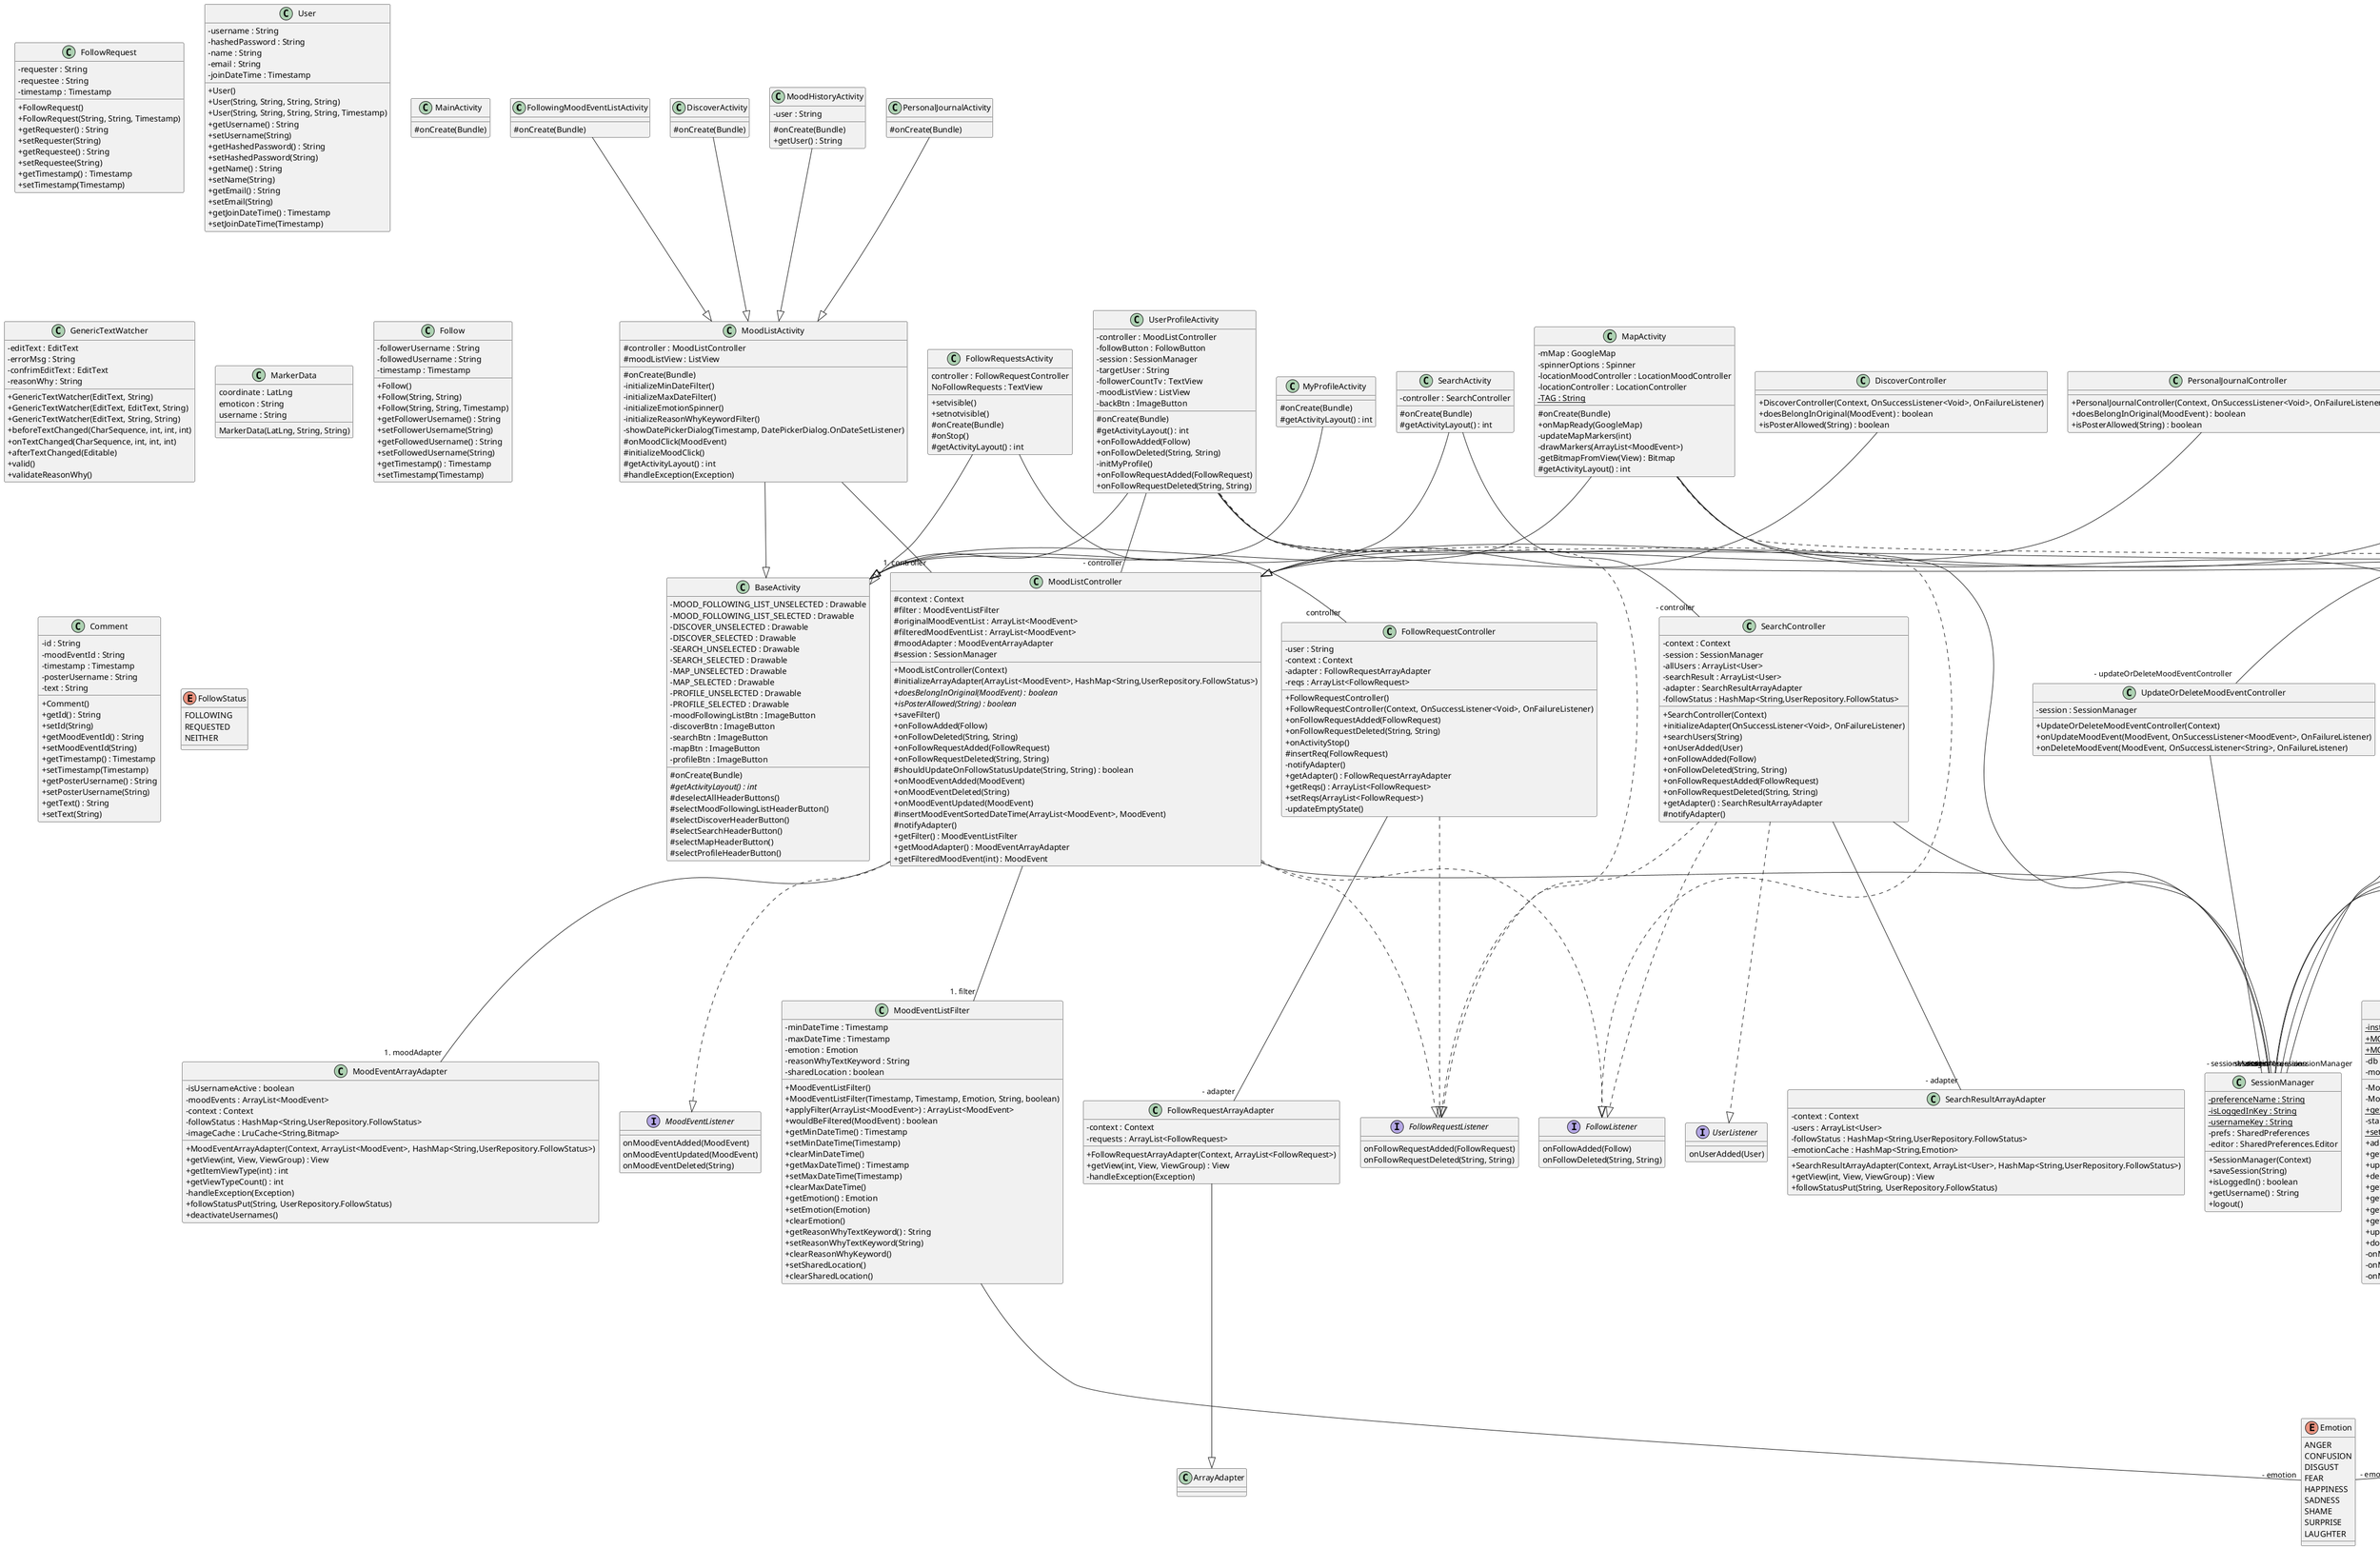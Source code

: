 @startuml
skinparam classAttributeIconSize 0

class FollowingMoodEventListActivity {
    # onCreate(Bundle)
}

FollowingMoodEventListActivity --|> MoodListActivity
class LocationController {
    - activity : Activity
    - fusedLocationProviderClient : FusedLocationProviderClient
    - permissionLauncher : ActivityResultLauncher<String>
    - locationCallback : LocationCallback
    + LocationController(Activity)
    + getCurrentLocation(LocationCallback)
    - fetchLocationInternal()
}

class UserRepository {
    - {static} instance : UserRepository
    - db : FirebaseFirestore
    + {static} USER_COLLECTION : String
    - usersRef : CollectionReference
    - UserRepository()
    + UserRepository(FirebaseFirestore)
    + {static} getInstance() : UserRepository
    + {static} setInstanceForTesting(FirebaseFirestore)
    - startListening()
    + addUser(User, OnSuccessListener<User>, OnFailureListener)
    + doesUserExist(String, OnSuccessListener<User>, OnFailureListener)
    + getUser(String, OnSuccessListener<User>, OnFailureListener)
    + getFollowing(String, OnSuccessListener<ArrayList<String>>, OnFailureListener)
    + getFollowingMoodList(ArrayList<String>, OnSuccessListener<ArrayList<MoodEvent>>, OnFailureListener)
    + getFollowedPublicMoodEventsWithLocation(String, OnSuccessListener<ArrayList<MoodEvent>>, OnFailureListener)
    + getFollowStatusHashMap(String, OnSuccessListener<HashMap<String,FollowStatus>>, OnFailureListener)
    + getFollowerCount(String, OnSuccessListener<Integer>, OnFailureListener)
    + getAllUsers(OnSuccessListener<ArrayList<User>>, OnFailureListener)
    + getMostRecentEmotionFrom(String, OnSuccessListener<Emotion>, OnFailureListener)
    - onUserAdded(User)
}
UserRepository --|> GenericRepository

class FollowRequestsActivity {
    controller : FollowRequestController
    NoFollowRequests : TextView
    + setvisible()
    + setnotvisible()
    # onCreate(Bundle)
    # onStop()
    # getActivityLayout() : int
}
FollowRequestsActivity --|> BaseActivity

class UpdateOrDeleteMoodEventController {
    - session : SessionManager
    + UpdateOrDeleteMoodEventController(Context)
    + onUpdateMoodEvent(MoodEvent, OnSuccessListener<MoodEvent>, OnFailureListener)
    + onDeleteMoodEvent(MoodEvent, OnSuccessListener<String>, OnFailureListener)
}

class MoodEventArrayAdapter {
    - isUsernameActive : boolean
    - moodEvents : ArrayList<MoodEvent>
    - context : Context
    - followStatus : HashMap<String,UserRepository.FollowStatus>
    - imageCache : LruCache<String,Bitmap>
    + MoodEventArrayAdapter(Context, ArrayList<MoodEvent>, HashMap<String,UserRepository.FollowStatus>)
    + getView(int, View, ViewGroup) : View
    + getItemViewType(int) : int
    + getViewTypeCount() : int
    - handleException(Exception)
    + followStatusPut(String, UserRepository.FollowStatus)
    + deactivateUsernames()
}

class AddMoodController {
    - loggedInUser : String
    - context : Context
    + AddMoodController()
    + AddMoodController(Context)
    + onSubmitMood(MoodEvent, Uri, OnSuccessListener<MoodEvent>, OnFailureListener)
    - getImageSize(Uri) : long
    + setLoggedInUser(String)
}

class CommentArrayAdapter {
    - context : Context
    - commentsForMoodEvent : ArrayList<Comment>
    + CommentArrayAdapter(Context, ArrayList<Comment>)
    + getView(int, View, ViewGroup) : View
}

class DiscoverController {
    + DiscoverController(Context, OnSuccessListener<Void>, OnFailureListener)
    + doesBelongInOriginal(MoodEvent) : boolean
    + isPosterAllowed(String) : boolean
}
DiscoverController --|> MoodListController

class EnhancedMoodActivity {
    - imageCache : LruCache<String,Bitmap>
    - border : LinearLayout
    - location : GeoPoint
    - backButton : ImageButton
    - commentButton : Button
    - posterUsername : TextView
    - emoticon : TextView
    - dateTime : TextView
    - controller : CommentController
    - locationTextView : TextView
    - socialSituation : TextView
    - moodText : TextView
    - editButton : ImageButton
    - sessionManager : SessionManager
    - photoImgView : ImageView
    - newComment : EditText
    - moodEventId : String
    - currentMoodEvent : MoodEvent
    # onCreate(Bundle)
    - handleException(Exception)
    # onResume()
    - setUI()
}

class BaseActivity {
    - MOOD_FOLLOWING_LIST_UNSELECTED : Drawable
    - MOOD_FOLLOWING_LIST_SELECTED : Drawable
    - DISCOVER_UNSELECTED : Drawable
    - DISCOVER_SELECTED : Drawable
    - SEARCH_UNSELECTED : Drawable
    - SEARCH_SELECTED : Drawable
    - MAP_UNSELECTED : Drawable
    - MAP_SELECTED : Drawable
    - PROFILE_UNSELECTED : Drawable
    - PROFILE_SELECTED : Drawable
    - moodFollowingListBtn : ImageButton
    - discoverBtn : ImageButton
    - searchBtn : ImageButton
    - mapBtn : ImageButton
    - profileBtn : ImageButton
    # onCreate(Bundle)
    # {abstract} getActivityLayout() : int
    # deselectAllHeaderButtons()
    # selectMoodFollowingListHeaderButton()
    # selectDiscoverHeaderButton()
    # selectSearchHeaderButton()
    # selectMapHeaderButton()
    # selectProfileHeaderButton()
}

class LoginActivity {
    - usernameEditText : EditText
    - loginController : LoginController
    # onCreate(Bundle)
    - loginUser()
}

class FollowRequestRepository {
    - {static} instance : FollowRequestRepository
    + {static} FOLLOW_REQ_COLLECTION : String
    - db : FirebaseFirestore
    - followReqsRef : CollectionReference
    - FollowRequestRepository()
    - FollowRequestRepository(FirebaseFirestore)
    + {static} getInstance() : FollowRequestRepository
    + {static} setInstanceForTesting(FirebaseFirestore)
    + addFollowRequest(FollowRequest, OnSuccessListener<FollowRequest>, OnFailureListener)
    + getFollowRequest(String, String, OnSuccessListener<FollowRequest>, OnFailureListener)
    + deleteFollowRequest(String, String, OnSuccessListener<Void>, OnFailureListener)
    + didRequest(String, String, OnSuccessListener<Boolean>, OnFailureListener)
    + acceptRequest(FollowRequest, OnSuccessListener<Follow>, OnFailureListener)
    + getAllRequestsTo(String, OnSuccessListener<ArrayList<FollowRequest>>, OnFailureListener)
    + getAllRequestsFrom(String, OnSuccessListener<ArrayList<FollowRequest>>, OnFailureListener)
    - getCompoundId(String, String) : String
    - onFollowRequestAdded(FollowRequest)
    - onFollowRequestDeleted(String, String)
}
FollowRequestRepository --|> GenericRepository

class FollowRequestController {
    - user : String
    - context : Context
    - adapter : FollowRequestArrayAdapter
    - reqs : ArrayList<FollowRequest>
    + FollowRequestController()
    + FollowRequestController(Context, OnSuccessListener<Void>, OnFailureListener)
    + onFollowRequestAdded(FollowRequest)
    + onFollowRequestDeleted(String, String)
    + onActivityStop()
    # insertReq(FollowRequest)
    - notifyAdapter()
    + getAdapter() : FollowRequestArrayAdapter
    + getReqs() : ArrayList<FollowRequest>
    + setReqs(ArrayList<FollowRequest>)
    - updateEmptyState()
}
FollowRequestController ..|> FollowRequestListener

class FollowRequest {
    - requester : String
    - requestee : String
    - timestamp : Timestamp
    + FollowRequest()
    + FollowRequest(String, String, Timestamp)
    + getRequester() : String
    + setRequester(String)
    + getRequestee() : String
    + setRequestee(String)
    + getTimestamp() : Timestamp
    + setTimestamp(Timestamp)
}

class UserProfileActivity {
    - controller : MoodListController
    - followButton : FollowButton
    - session : SessionManager
    - targetUser : String
    - followerCountTv : TextView
    - moodListView : ListView
    - backBtn : ImageButton
    # onCreate(Bundle)
    # getActivityLayout() : int
    + onFollowAdded(Follow)
    + onFollowDeleted(String, String)
    - initMyProfile()
    + onFollowRequestAdded(FollowRequest)
    + onFollowRequestDeleted(String, String)
}
UserProfileActivity ..|> FollowListener
UserProfileActivity ..|> FollowRequestListener
UserProfileActivity --|> BaseActivity

class MyProfileActivity {
    # onCreate(Bundle)
    # getActivityLayout() : int
}
MyProfileActivity --|> BaseActivity

class MoodAddActivity {
    - {static} TAG : String
    SELECT_PICTURE : int
    - addMoodController : AddMoodController
    - spinnerMood : Spinner
    - checkShareLocation : CheckBox
    - etReasonWhyText : EditText
    - datePicked : EditText
    - selectedImageUri : Uri
    - privateCheckBox : CheckBox
    - btnSubmit : Button
    - btnInsertImage : ImageButton
    - session : SessionManager
    - socialSituation : SocialSituation
    - locationController : LocationController
    # onCreate(Bundle)
    - initializeBorderColors()
    - showDatePickerDialog(EditText)
    - images()
    + onActivityResult(int, int, Intent)
    - submitMood(MoodEvent)
    - makeSocialSpinner()
}

class DiscoverActivity {
    # onCreate(Bundle)
}
DiscoverActivity --|> MoodListActivity

class FollowRepository {
    - {static} instance : FollowRepository
    + {static} FOLLOW_COLLECTION : String
    - db : FirebaseFirestore
    - followsRef : CollectionReference
    - FollowRepository()
    - FollowRepository(FirebaseFirestore)
    + {static} getInstance() : FollowRepository
    + {static} setInstanceForTesting(FirebaseFirestore)
    + addFollow(Follow, OnSuccessListener<Follow>, OnFailureListener)
    + getFollow(String, String, OnSuccessListener<Follow>, OnFailureListener)
    + deleteFollow(String, String, OnSuccessListener<Void>, OnFailureListener)
    + isFollowing(String, String, OnSuccessListener<Boolean>, OnFailureListener)
    + {static} getCompoundId(String, String) : String
    - onFollowAdded(Follow)
    - onFollowDeleted(String, String)
}
FollowRepository --|> GenericRepository

class User {
    - username : String
    - hashedPassword : String
    - name : String
    - email : String
    - joinDateTime : Timestamp
    + User()
    + User(String, String, String, String)
    + User(String, String, String, String, Timestamp)
    + getUsername() : String
    + setUsername(String)
    + getHashedPassword() : String
    + setHashedPassword(String)
    + getName() : String
    + setName(String)
    + getEmail() : String
    + setEmail(String)
    + getJoinDateTime() : Timestamp
    + setJoinDateTime(Timestamp)
}

class MoodEventListFilter {
    - minDateTime : Timestamp
    - maxDateTime : Timestamp
    - emotion : Emotion
    - reasonWhyTextKeyword : String
    - sharedLocation : boolean
    + MoodEventListFilter()
    + MoodEventListFilter(Timestamp, Timestamp, Emotion, String, boolean)
    + applyFilter(ArrayList<MoodEvent>) : ArrayList<MoodEvent>
    + wouldBeFiltered(MoodEvent) : boolean
    + getMinDateTime() : Timestamp
    + setMinDateTime(Timestamp)
    + clearMinDateTime()
    + getMaxDateTime() : Timestamp
    + setMaxDateTime(Timestamp)
    + clearMaxDateTime()
    + getEmotion() : Emotion
    + setEmotion(Emotion)
    + clearEmotion()
    + getReasonWhyTextKeyword() : String
    + setReasonWhyTextKeyword(String)
    + clearReasonWhyKeyword()
    + setSharedLocation()
    + clearSharedLocation()
}

class SearchController {
    - context : Context
    - session : SessionManager
    - allUsers : ArrayList<User>
    - searchResult : ArrayList<User>
    - adapter : SearchResultArrayAdapter
    - followStatus : HashMap<String,UserRepository.FollowStatus>
    + SearchController(Context)
    + initializeAdapter(OnSuccessListener<Void>, OnFailureListener)
    + searchUsers(String)
    + onUserAdded(User)
    + onFollowAdded(Follow)
    + onFollowDeleted(String, String)
    + onFollowRequestAdded(FollowRequest)
    + onFollowRequestDeleted(String, String)
    + getAdapter() : SearchResultArrayAdapter
    # notifyAdapter()
}
SearchController ..|> UserListener
SearchController ..|> FollowListener
SearchController ..|> FollowRequestListener

class MainActivity {
    # onCreate(Bundle)
}

class CommentController {
    - commenter : String
    - context : Context
    - commentArrayAdapter : CommentArrayAdapter
    - commentsList : ArrayList<Comment>
    - moodEventToComment : MoodEvent
    + CommentController()
    + CommentController(MoodEvent, Context, OnSuccessListener<Void>, OnFailureListener)
    + onCommentAdded(Comment)
    - notifyAdapter()
    + getAdapter() : CommentArrayAdapter
    + addComment(String)
}
CommentController ..|> CommentListener

class MoodEventRepository {
    - {static} instance : MoodEventRepository
    + {static} MOOD_EVENT_COLLECTION : String
    + {static} MOOD_PHOTO_STORAGE_NAME : String
    - db : FirebaseFirestore
    - moodEventRef : CollectionReference
    - MoodEventRepository()
    - MoodEventRepository(FirebaseFirestore)
    + {static} getInstance() : MoodEventRepository
    - startListening()
    + {static} setInstanceForTesting(FirebaseFirestore)
    + addMoodEvent(MoodEvent, OnSuccessListener<MoodEvent>, OnFailureListener)
    + getMoodEvent(String, OnSuccessListener<MoodEvent>, OnFailureListener)
    + updateMoodEvent(MoodEvent, OnSuccessListener<MoodEvent>, OnFailureListener)
    + deleteMoodEvent(String, OnSuccessListener<String>, OnFailureListener)
    + getAllPublicMoodEvents(OnSuccessListener<ArrayList<MoodEvent>>, OnFailureListener)
    + getAllPublicMoodEventsFrom(String, OnSuccessListener<ArrayList<MoodEvent>>, OnFailureListener)
    + getRecentPublicMoodEventsFrom(String, OnSuccessListener<ArrayList<MoodEvent>>, OnFailureListener)
    + getAllPrivateMoodEventsFrom(String, OnSuccessListener<ArrayList<MoodEvent>>, OnFailureListener)
    + uploadAndAttachImage(MoodEvent, Uri, OnSuccessListener<MoodEvent>, OnFailureListener)
    + downloadImage(String, OnSuccessListener<Bitmap>, OnFailureListener)
    - onMoodEventAdded(MoodEvent)
    - onMoodEventUpdated(MoodEvent)
    - onMoodEventDeleted(String)
}
MoodEventRepository --|> GenericRepository

class CommentRepository {
    + {static} COMMENT_COLLECTION : String
    - {static} instance : CommentRepository
    - db : FirebaseFirestore
    - commentsRef : CollectionReference
    - CommentRepository()
    - CommentRepository(FirebaseFirestore)
    + {static} getInstance() : CommentRepository
    + {static} setInstanceForTesting(FirebaseFirestore)
    - startListening()
    + addComment(Comment, OnSuccessListener<Comment>, OnFailureListener)
    + getAllCommentsFromMood(String, OnSuccessListener<ArrayList<Comment>>, OnFailureListener)
    - onCommentAdded(Comment)
}
CommentRepository --|> GenericRepository

class GenericTextWatcher {
    - editText : EditText
    - errorMsg : String
    - confrimEditText : EditText
    - reasonWhy : String
    + GenericTextWatcher(EditText, String)
    + GenericTextWatcher(EditText, EditText, String)
    + GenericTextWatcher(EditText, String, String)
    + beforeTextChanged(CharSequence, int, int, int)
    + onTextChanged(CharSequence, int, int, int)
    + afterTextChanged(Editable)
    + valid()
    + validateReasonWhy()
}

class MoodHistoryActivity {
    - user : String
    # onCreate(Bundle)
    + getUser() : String
}
MoodHistoryActivity --|> MoodListActivity

class MoodListActivity {
    # controller : MoodListController
    # moodListView : ListView
    # onCreate(Bundle)
    - initializeMinDateFilter()
    - initializeMaxDateFilter()
    - initializeEmotionSpinner()
    - initializeReasonWhyKeywordFilter()
    - showDatePickerDialog(Timestamp, DatePickerDialog.OnDateSetListener)
    # onMoodClick(MoodEvent)
    # initializeMoodClick()
    # getActivityLayout() : int
    # handleException(Exception)
}
MoodListActivity --|> BaseActivity

class FollowRequestArrayAdapter {
    - context : Context
    - requests : ArrayList<FollowRequest>
    + FollowRequestArrayAdapter(Context, ArrayList<FollowRequest>)
    + getView(int, View, ViewGroup) : View
    - handleException(Exception)
}

FollowRequestArrayAdapter --|> ArrayAdapter
class MapActivity {
    - mMap : GoogleMap
    - spinnerOptions : Spinner
    - locationMoodController : LocationMoodController
    - locationController : LocationController
    - {static} TAG : String
    # onCreate(Bundle)
    + onMapReady(GoogleMap)
    - updateMapMarkers(int)
    - drawMarkers(ArrayList<MoodEvent>)
    - getBitmapFromView(View) : Bitmap
    # getActivityLayout() : int
}
MapActivity ..|> OnMapReadyCallback
MapActivity --|> BaseActivity

class PersonalJournalController {
    + PersonalJournalController(Context, OnSuccessListener<Void>, OnFailureListener)
    + doesBelongInOriginal(MoodEvent) : boolean
    + isPosterAllowed(String) : boolean
}
PersonalJournalController --|> MoodListController

class SignUpActivity {
    - signUpController : SignUpController
    - nameField : EditText
    - emailField : EditText
    - confirmEmailField : EditText
    - usernameField : EditText
    - passwordField : EditText
    - confirmPasswordField : EditText
    # onCreate(Bundle)
    - signUpUser()
}

class MoodEvent {
    + {static} CREATOR : Creator<MoodEvent>
    - id : String
    - creationDateTime : Timestamp
    - posterUsername : String
    - dateTime : Timestamp
    - emotion : Emotion
    - isPrivate : Boolean
    - socialSituation : SocialSituation
    - trigger : String
    - text : String
    - photoURL : String
    - location : GeoPoint
    + MoodEvent()
    + MoodEvent(String, Timestamp, String, Timestamp, Emotion)
    # MoodEvent(Parcel)
    + getId() : String
    + setId(String)
    + getCreationDateTime() : Timestamp
    + setCreationDateTime(Timestamp)
    + getDateTime() : Timestamp
    + setDateTime(Timestamp)
    + getPosterUsername() : String
    + setPosterUsername(String)
    + getEmotion() : Emotion
    + setEmotion(Emotion)
    + getSocialSituation() : SocialSituation
    + setSocialSituation(SocialSituation)
    + getText() : String
    + setText(String)
    + getPhotoURL() : String
    + setPhotoURL(String)
    + getLocation() : GeoPoint
    + setLocation(GeoPoint)
    + getIsPrivate() : Boolean
    + setIsPrivate(Boolean)
    + getStability() : int
    + describeContents() : int
    + writeToParcel(Parcel, int)
    + equals(Object) : boolean
    + hashCode() : int
    + toString() : String
}

class LoginController {
    - authManager : AuthManager
    + LoginController()
    + LoginController(Context)
    + onLoginUser(String, String, OnSuccessListener<User>, OnFailureListener)
    + setAuthManager(AuthManager)
}

class LocationMoodController {
    - session : SessionManager
    - userRepo : UserRepository
    - moodEventRepo : MoodEventRepository
    + LocationMoodController(Context)
    + getMoodEventsWithLocation(OnSuccessListener<ArrayList<MoodEvent>>, OnFailureListener)
    + getMoodEventsWithLocationAndFollowed(OnSuccessListener<ArrayList<MoodEvent>>, OnFailureListener)
    + getMoodEventWithin5kmFromUser(Location, OnSuccessListener<ArrayList<MoodEvent>>, OnFailureListener)
    - isWithin5km(MoodEvent, Location) : boolean
    - haversine(double, double, double, double) : double
}

class MarkerData {
    coordinate : LatLng
    emoticon : String
    username : String
    MarkerData(LatLng, String, String)
}

class SearchResultArrayAdapter {
    - context : Context
    - users : ArrayList<User>
    - followStatus : HashMap<String,UserRepository.FollowStatus>
    - emotionCache : HashMap<String,Emotion>
    + SearchResultArrayAdapter(Context, ArrayList<User>, HashMap<String,UserRepository.FollowStatus>)
    + getView(int, View, ViewGroup) : View
    + followStatusPut(String, UserRepository.FollowStatus)
}

class MoodListController {
    # context : Context
    # filter : MoodEventListFilter
    # originalMoodEventList : ArrayList<MoodEvent>
    # filteredMoodEventList : ArrayList<MoodEvent>
    # moodAdapter : MoodEventArrayAdapter
    # session : SessionManager
    + MoodListController(Context)
    # initializeArrayAdapter(ArrayList<MoodEvent>, HashMap<String,UserRepository.FollowStatus>)
    + {abstract} doesBelongInOriginal(MoodEvent) : boolean
    + {abstract} isPosterAllowed(String) : boolean
    + saveFilter()
    + onFollowAdded(Follow)
    + onFollowDeleted(String, String)
    + onFollowRequestAdded(FollowRequest)
    + onFollowRequestDeleted(String, String)
    # shouldUpdateOnFollowStatusUpdate(String, String) : boolean
    + onMoodEventAdded(MoodEvent)
    + onMoodEventDeleted(String)
    + onMoodEventUpdated(MoodEvent)
    # insertMoodEventSortedDateTime(ArrayList<MoodEvent>, MoodEvent)
    # notifyAdapter()
    + getFilter() : MoodEventListFilter
    + getMoodAdapter() : MoodEventArrayAdapter
    + getFilteredMoodEvent(int) : MoodEvent
}
MoodListController ..|> MoodEventListener
MoodListController ..|> FollowListener
MoodListController ..|> FollowRequestListener

class SessionManager {
    - {static} preferenceName : String
    - {static} isLoggedInKey : String
    - {static} usernameKey : String
    - prefs : SharedPreferences
    - editor : SharedPreferences.Editor
    + SessionManager(Context)
    + saveSession(String)
    + isLoggedIn() : boolean
    + getUsername() : String
    + logout()
}

class FollowingMoodListController {
    - moodCount : HashMap<String,Integer>
    + FollowingMoodListController(Context, OnSuccessListener<Void>, OnFailureListener)
    - isFollowing(String) : boolean
    - insertInMoodLists(MoodEvent) : boolean
    - removeFromMoodLists(String) : boolean
    + doesBelongInOriginal(MoodEvent) : boolean
    + isPosterAllowed(String) : boolean
    + onMoodEventAdded(MoodEvent)
    + onMoodEventUpdated(MoodEvent)
    + onMoodEventDeleted(String)
    + onFollowAdded(Follow)
    + onFollowDeleted(String, String)
}
FollowingMoodListController --|> MoodListController

class Follow {
    - followerUsername : String
    - followedUsername : String
    - timestamp : Timestamp
    + Follow()
    + Follow(String, String)
    + Follow(String, String, Timestamp)
    + getFollowerUsername() : String
    + setFollowerUsername(String)
    + getFollowedUsername() : String
    + setFollowedUsername(String)
    + getTimestamp() : Timestamp
    + setTimestamp(Timestamp)
}

class SignUpController {
    - authManager : AuthManager
    + SignUpController()
    + SignUpController(Context)
    + onSignUpUser(String, String, String, String, String, String, OnSuccessListener<User>, OnFailureListener)
}

class UpdateOrDeleteMoodEventActivity {
    - imageCache : LruCache<String,Bitmap>
    - spinnerMood : Spinner
    - spinnerSocial : Spinner
    - checkShareLocation : CheckBox
    - privateCheckbox : CheckBox
    - moodTextEditText : EditText
    - updateOrDeleteMoodEventController : UpdateOrDeleteMoodEventController
    - locationController : LocationController
    - photoImgView : ImageView
    # onCreate(Bundle)
    - onUpdateMoodEvent(MoodEvent)
    - onDeleteMoodEvent(MoodEvent)
    - handleException(Exception)
    - initializeBorderColors()
}

class AuthManager {
    - sessionManager : SessionManager
    + AuthManager(Context)
    + login(String, String, OnSuccessListener<User>, OnFailureListener)
    + signUp(String, String, String, String, OnSuccessListener<User>, OnFailureListener)
    - hashPassword(String) : String
}

class Comment {
    - id : String
    - moodEventId : String
    - timestamp : Timestamp
    - posterUsername : String
    - text : String
    + Comment()
    + getId() : String
    + setId(String)
    + getMoodEventId() : String
    + setMoodEventId(String)
    + getTimestamp() : Timestamp
    + setTimestamp(Timestamp)
    + getPosterUsername() : String
    + setPosterUsername(String)
    + getText() : String
    + setText(String)
}

class PersonalJournalActivity {
# onCreate(Bundle)
}
PersonalJournalActivity --|> MoodListActivity

class FollowButton {
    - context : Context
    - loggedInUser : String
    - profileUser : String
    - followStatus : UserRepository.FollowStatus
    + FollowButton(Context, AttributeSet)
    + initialize(String, UserRepository.FollowStatus)
    - setStyles()
    - onClick(View)
    + hide()
    - handleException(Exception)
    + setFollowStatus(UserRepository.FollowStatus)
    + getFollowStatus() : UserRepository.FollowStatus
}

class MoodHistoryController {
    - poster : String
    + MoodHistoryController(Context, String, OnSuccessListener<Void>, OnFailureListener)
    + doesBelongInOriginal(MoodEvent) : boolean
    + isPosterAllowed(String) : boolean
}
MoodHistoryController --|> MoodListController

class GenericRepository {
    # listeners : Set<Listener>
    + addListener(Listener) : boolean
    + removeListener(Listener)
}

class SearchActivity {
    - controller : SearchController
    # onCreate(Bundle)
    # getActivityLayout() : int
}

SearchActivity --|> BaseActivity
LocationController--"- locationCallback" LocationCallback
UserRepository--"- {static} instance" UserRepository
FollowRequestsActivity--"controller" FollowRequestController
UpdateOrDeleteMoodEventController--"- session" SessionManager
EnhancedMoodActivity--"- controller" CommentController
EnhancedMoodActivity--"- sessionManager" SessionManager
EnhancedMoodActivity--"- currentMoodEvent" MoodEvent
LoginActivity--"- loginController" LoginController
FollowRequestRepository--"- {static} instance" FollowRequestRepository
FollowRequestController--"- adapter" FollowRequestArrayAdapter
UserProfileActivity--"- controller" MoodListController
UserProfileActivity--"- followButton" FollowButton
UserProfileActivity--"- session" SessionManager
MoodAddActivity--"- addMoodController" AddMoodController
MoodAddActivity--"- session" SessionManager
MoodAddActivity--"- socialSituation" SocialSituation
MoodAddActivity--"- locationController" LocationController
FollowRepository--"- {static} instance" FollowRepository
MoodEventListFilter--"- emotion" Emotion
SearchController--"- session" SessionManager
SearchController--"- adapter" SearchResultArrayAdapter
CommentController--"- commentArrayAdapter" CommentArrayAdapter
CommentController--"- moodEventToComment" MoodEvent
MoodEventRepository--"- {static} instance" MoodEventRepository
CommentRepository--"- {static} instance" CommentRepository
MoodListActivity--"# controller" MoodListController
MapActivity--"- locationMoodController" LocationMoodController
MapActivity--"- locationController" LocationController
SignUpActivity--"- signUpController" SignUpController
MoodEvent--"- emotion" Emotion
MoodEvent--"- socialSituation" SocialSituation
LoginController--"- authManager" AuthManager
LocationMoodController--"- session" SessionManager
LocationMoodController--"- userRepo" UserRepository
LocationMoodController--"- moodEventRepo" MoodEventRepository
MoodListController--"# filter" MoodEventListFilter
MoodListController--"# moodAdapter" MoodEventArrayAdapter
MoodListController--"# session" SessionManager
SignUpController--"- authManager" AuthManager
UpdateOrDeleteMoodEventActivity--"- updateOrDeleteMoodEventController" UpdateOrDeleteMoodEventController
UpdateOrDeleteMoodEventActivity--"- locationController" LocationController
AuthManager--"- sessionManager" SessionManager
SearchActivity--"- controller" SearchController

interface CommentListener {
    onCommentAdded(Comment)
}

interface MoodEventListener {
    onMoodEventAdded(MoodEvent)
    onMoodEventUpdated(MoodEvent)
    onMoodEventDeleted(String)
}

interface LocationCallback {
    onLocationRetrieved(Location)
}

interface FollowListener {
    onFollowAdded(Follow)
    onFollowDeleted(String, String)
}

interface UserListener {
    onUserAdded(User)
}

interface FollowRequestListener {
    onFollowRequestAdded(FollowRequest)
    onFollowRequestDeleted(String, String)
}

enum Emotion {
    ANGER
    CONFUSION
    DISGUST
    FEAR
    HAPPINESS
    SADNESS
    SHAME
    SURPRISE
    LAUGHTER
}

enum FollowStatus {
    FOLLOWING
    REQUESTED
    NEITHER
}

enum SocialSituation {
    ALONE
    ONE_OTHER
    TWO_OR_MORE_OTHERS
    CROWD
}

@enduml